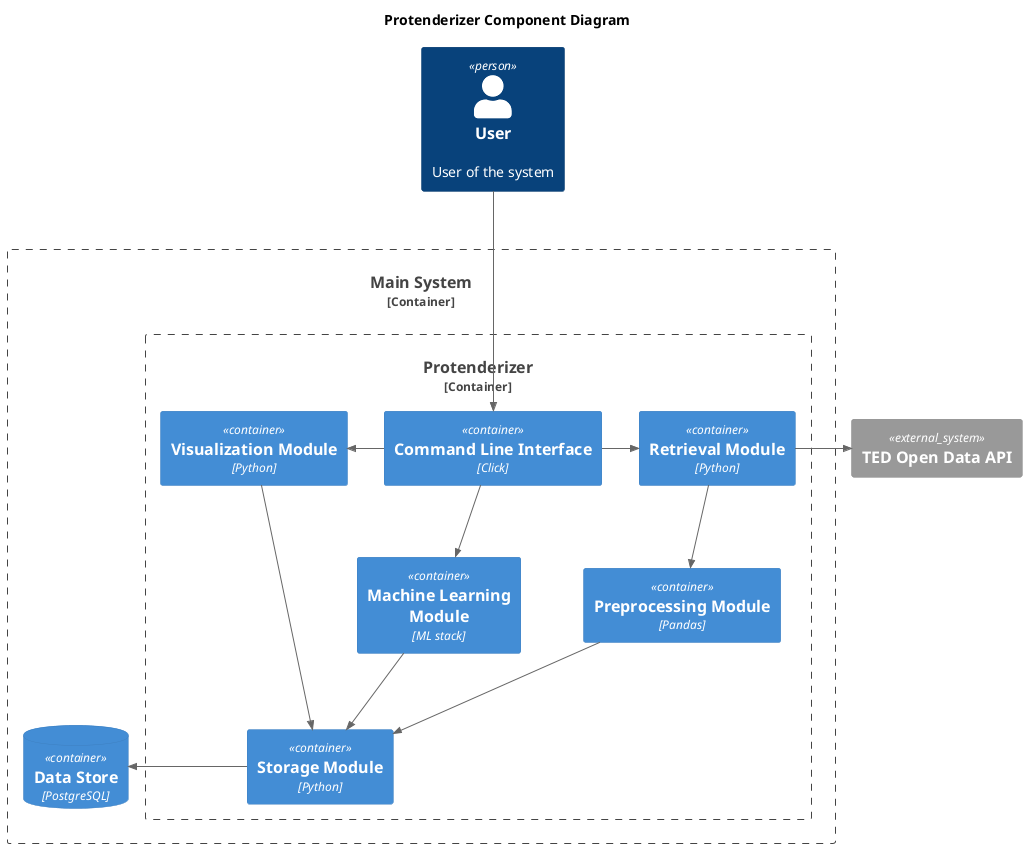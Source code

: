 @startuml protenderizer-component
!include <C4/C4_Component.puml>

LAYOUT_TOP_DOWN()
'LAYOUT_AS_SKETCH()
'LAYOUT_WITH_LEGEND()

title Protenderizer Component Diagram

Person(user, "User", "User of the system")

System_Ext(ted, "TED Open Data API")

Container_Boundary(main_system, "Main System") {
    Container_Boundary(application, "Protenderizer") {
        Container(data_retrieval, "Retrieval Module", "Python")
        Container(data_preprocessing, "Preprocessing Module", "Pandas")
        Container(data_storage, "Storage Module", "Python")
        Container(data_visualization, "Visualization Module", "Python")
        Container(machine_learning, "Machine Learning Module", "ML stack")
        Container(cli, "Command Line Interface", "Click")
    }
    ContainerDb(database, "Data Store", "PostgreSQL")
}

Rel(user, cli, "")
Rel_Right(cli, data_retrieval, "")
Rel_Right(data_retrieval, ted, "")
Rel(data_retrieval, data_preprocessing, "")
Rel(cli, machine_learning, "")
Rel_Left(cli, data_visualization, "")
Rel_Down(machine_learning, data_storage, "")
Rel(data_preprocessing, data_storage, "")
Rel_Right(data_storage, database, "")
Rel(data_visualization, data_storage, "")

@enduml